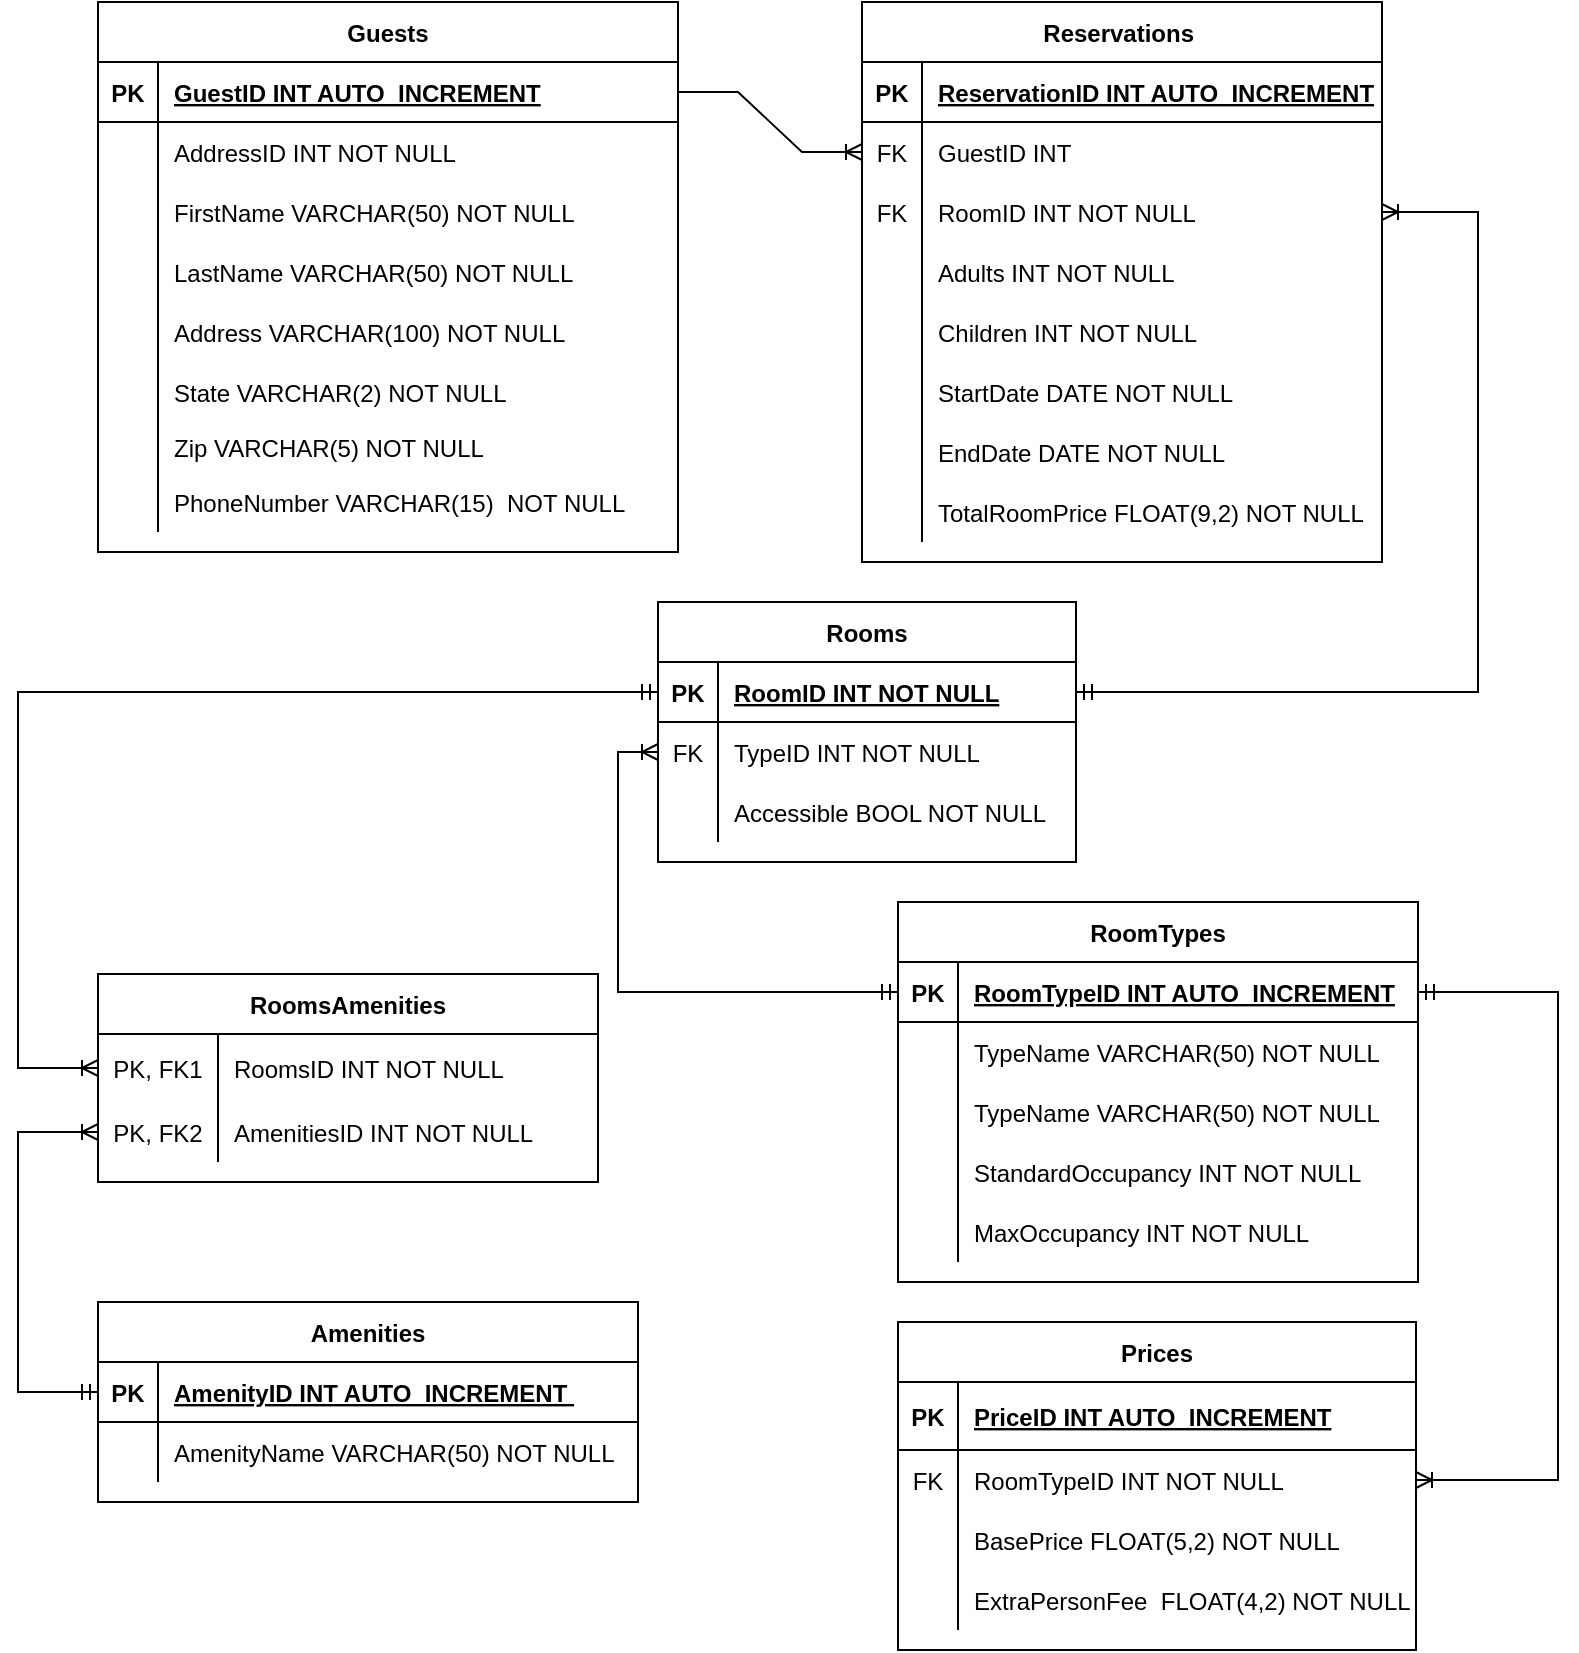 <mxfile version="20.4.0" type="github">
  <diagram id="ZT-JenQ6WWcd78gnaevU" name="Page-1">
    <mxGraphModel dx="1186" dy="614" grid="1" gridSize="10" guides="1" tooltips="1" connect="1" arrows="1" fold="1" page="1" pageScale="1" pageWidth="850" pageHeight="1100" math="0" shadow="0">
      <root>
        <mxCell id="0" />
        <mxCell id="1" parent="0" />
        <mxCell id="3OvZl7qTBsmn6aNfm2eg-8" value="Guests" style="shape=table;startSize=30;container=1;collapsible=1;childLayout=tableLayout;fixedRows=1;rowLines=0;fontStyle=1;align=center;resizeLast=1;" parent="1" vertex="1">
          <mxGeometry x="70" y="40" width="290" height="275" as="geometry" />
        </mxCell>
        <mxCell id="3OvZl7qTBsmn6aNfm2eg-9" value="" style="shape=tableRow;horizontal=0;startSize=0;swimlaneHead=0;swimlaneBody=0;fillColor=none;collapsible=0;dropTarget=0;points=[[0,0.5],[1,0.5]];portConstraint=eastwest;top=0;left=0;right=0;bottom=1;" parent="3OvZl7qTBsmn6aNfm2eg-8" vertex="1">
          <mxGeometry y="30" width="290" height="30" as="geometry" />
        </mxCell>
        <mxCell id="3OvZl7qTBsmn6aNfm2eg-10" value="PK" style="shape=partialRectangle;connectable=0;fillColor=none;top=0;left=0;bottom=0;right=0;fontStyle=1;overflow=hidden;" parent="3OvZl7qTBsmn6aNfm2eg-9" vertex="1">
          <mxGeometry width="30" height="30" as="geometry">
            <mxRectangle width="30" height="30" as="alternateBounds" />
          </mxGeometry>
        </mxCell>
        <mxCell id="3OvZl7qTBsmn6aNfm2eg-11" value="GuestID INT AUTO_INCREMENT" style="shape=partialRectangle;connectable=0;fillColor=none;top=0;left=0;bottom=0;right=0;align=left;spacingLeft=6;fontStyle=5;overflow=hidden;" parent="3OvZl7qTBsmn6aNfm2eg-9" vertex="1">
          <mxGeometry x="30" width="260" height="30" as="geometry">
            <mxRectangle width="260" height="30" as="alternateBounds" />
          </mxGeometry>
        </mxCell>
        <mxCell id="3OvZl7qTBsmn6aNfm2eg-188" style="shape=tableRow;horizontal=0;startSize=0;swimlaneHead=0;swimlaneBody=0;fillColor=none;collapsible=0;dropTarget=0;points=[[0,0.5],[1,0.5]];portConstraint=eastwest;top=0;left=0;right=0;bottom=0;" parent="3OvZl7qTBsmn6aNfm2eg-8" vertex="1">
          <mxGeometry y="60" width="290" height="30" as="geometry" />
        </mxCell>
        <mxCell id="3OvZl7qTBsmn6aNfm2eg-189" style="shape=partialRectangle;connectable=0;fillColor=none;top=0;left=0;bottom=0;right=0;editable=1;overflow=hidden;" parent="3OvZl7qTBsmn6aNfm2eg-188" vertex="1">
          <mxGeometry width="30" height="30" as="geometry">
            <mxRectangle width="30" height="30" as="alternateBounds" />
          </mxGeometry>
        </mxCell>
        <mxCell id="3OvZl7qTBsmn6aNfm2eg-190" value="AddressID INT NOT NULL" style="shape=partialRectangle;connectable=0;fillColor=none;top=0;left=0;bottom=0;right=0;align=left;spacingLeft=6;overflow=hidden;" parent="3OvZl7qTBsmn6aNfm2eg-188" vertex="1">
          <mxGeometry x="30" width="260" height="30" as="geometry">
            <mxRectangle width="260" height="30" as="alternateBounds" />
          </mxGeometry>
        </mxCell>
        <mxCell id="3OvZl7qTBsmn6aNfm2eg-12" value="" style="shape=tableRow;horizontal=0;startSize=0;swimlaneHead=0;swimlaneBody=0;fillColor=none;collapsible=0;dropTarget=0;points=[[0,0.5],[1,0.5]];portConstraint=eastwest;top=0;left=0;right=0;bottom=0;" parent="3OvZl7qTBsmn6aNfm2eg-8" vertex="1">
          <mxGeometry y="90" width="290" height="30" as="geometry" />
        </mxCell>
        <mxCell id="3OvZl7qTBsmn6aNfm2eg-13" value="" style="shape=partialRectangle;connectable=0;fillColor=none;top=0;left=0;bottom=0;right=0;editable=1;overflow=hidden;" parent="3OvZl7qTBsmn6aNfm2eg-12" vertex="1">
          <mxGeometry width="30" height="30" as="geometry">
            <mxRectangle width="30" height="30" as="alternateBounds" />
          </mxGeometry>
        </mxCell>
        <mxCell id="3OvZl7qTBsmn6aNfm2eg-14" value="FirstName VARCHAR(50) NOT NULL " style="shape=partialRectangle;connectable=0;fillColor=none;top=0;left=0;bottom=0;right=0;align=left;spacingLeft=6;overflow=hidden;" parent="3OvZl7qTBsmn6aNfm2eg-12" vertex="1">
          <mxGeometry x="30" width="260" height="30" as="geometry">
            <mxRectangle width="260" height="30" as="alternateBounds" />
          </mxGeometry>
        </mxCell>
        <mxCell id="3OvZl7qTBsmn6aNfm2eg-15" value="" style="shape=tableRow;horizontal=0;startSize=0;swimlaneHead=0;swimlaneBody=0;fillColor=none;collapsible=0;dropTarget=0;points=[[0,0.5],[1,0.5]];portConstraint=eastwest;top=0;left=0;right=0;bottom=0;" parent="3OvZl7qTBsmn6aNfm2eg-8" vertex="1">
          <mxGeometry y="120" width="290" height="30" as="geometry" />
        </mxCell>
        <mxCell id="3OvZl7qTBsmn6aNfm2eg-16" value="" style="shape=partialRectangle;connectable=0;fillColor=none;top=0;left=0;bottom=0;right=0;editable=1;overflow=hidden;" parent="3OvZl7qTBsmn6aNfm2eg-15" vertex="1">
          <mxGeometry width="30" height="30" as="geometry">
            <mxRectangle width="30" height="30" as="alternateBounds" />
          </mxGeometry>
        </mxCell>
        <mxCell id="3OvZl7qTBsmn6aNfm2eg-17" value="LastName VARCHAR(50) NOT NULL" style="shape=partialRectangle;connectable=0;fillColor=none;top=0;left=0;bottom=0;right=0;align=left;spacingLeft=6;overflow=hidden;" parent="3OvZl7qTBsmn6aNfm2eg-15" vertex="1">
          <mxGeometry x="30" width="260" height="30" as="geometry">
            <mxRectangle width="260" height="30" as="alternateBounds" />
          </mxGeometry>
        </mxCell>
        <mxCell id="r-uwivStK48X_2Jca5Dh-27" style="shape=tableRow;horizontal=0;startSize=0;swimlaneHead=0;swimlaneBody=0;fillColor=none;collapsible=0;dropTarget=0;points=[[0,0.5],[1,0.5]];portConstraint=eastwest;top=0;left=0;right=0;bottom=0;" parent="3OvZl7qTBsmn6aNfm2eg-8" vertex="1">
          <mxGeometry y="150" width="290" height="30" as="geometry" />
        </mxCell>
        <mxCell id="r-uwivStK48X_2Jca5Dh-28" style="shape=partialRectangle;connectable=0;fillColor=none;top=0;left=0;bottom=0;right=0;editable=1;overflow=hidden;" parent="r-uwivStK48X_2Jca5Dh-27" vertex="1">
          <mxGeometry width="30" height="30" as="geometry">
            <mxRectangle width="30" height="30" as="alternateBounds" />
          </mxGeometry>
        </mxCell>
        <mxCell id="r-uwivStK48X_2Jca5Dh-29" value="Address VARCHAR(100) NOT NULL " style="shape=partialRectangle;connectable=0;fillColor=none;top=0;left=0;bottom=0;right=0;align=left;spacingLeft=6;overflow=hidden;" parent="r-uwivStK48X_2Jca5Dh-27" vertex="1">
          <mxGeometry x="30" width="260" height="30" as="geometry">
            <mxRectangle width="260" height="30" as="alternateBounds" />
          </mxGeometry>
        </mxCell>
        <mxCell id="r-uwivStK48X_2Jca5Dh-24" style="shape=tableRow;horizontal=0;startSize=0;swimlaneHead=0;swimlaneBody=0;fillColor=none;collapsible=0;dropTarget=0;points=[[0,0.5],[1,0.5]];portConstraint=eastwest;top=0;left=0;right=0;bottom=0;" parent="3OvZl7qTBsmn6aNfm2eg-8" vertex="1">
          <mxGeometry y="180" width="290" height="30" as="geometry" />
        </mxCell>
        <mxCell id="r-uwivStK48X_2Jca5Dh-25" style="shape=partialRectangle;connectable=0;fillColor=none;top=0;left=0;bottom=0;right=0;editable=1;overflow=hidden;" parent="r-uwivStK48X_2Jca5Dh-24" vertex="1">
          <mxGeometry width="30" height="30" as="geometry">
            <mxRectangle width="30" height="30" as="alternateBounds" />
          </mxGeometry>
        </mxCell>
        <mxCell id="r-uwivStK48X_2Jca5Dh-26" value="State VARCHAR(2) NOT NULL" style="shape=partialRectangle;connectable=0;fillColor=none;top=0;left=0;bottom=0;right=0;align=left;spacingLeft=6;overflow=hidden;" parent="r-uwivStK48X_2Jca5Dh-24" vertex="1">
          <mxGeometry x="30" width="260" height="30" as="geometry">
            <mxRectangle width="260" height="30" as="alternateBounds" />
          </mxGeometry>
        </mxCell>
        <mxCell id="r-uwivStK48X_2Jca5Dh-21" style="shape=tableRow;horizontal=0;startSize=0;swimlaneHead=0;swimlaneBody=0;fillColor=none;collapsible=0;dropTarget=0;points=[[0,0.5],[1,0.5]];portConstraint=eastwest;top=0;left=0;right=0;bottom=0;" parent="3OvZl7qTBsmn6aNfm2eg-8" vertex="1">
          <mxGeometry y="210" width="290" height="25" as="geometry" />
        </mxCell>
        <mxCell id="r-uwivStK48X_2Jca5Dh-22" style="shape=partialRectangle;connectable=0;fillColor=none;top=0;left=0;bottom=0;right=0;editable=1;overflow=hidden;" parent="r-uwivStK48X_2Jca5Dh-21" vertex="1">
          <mxGeometry width="30" height="25" as="geometry">
            <mxRectangle width="30" height="25" as="alternateBounds" />
          </mxGeometry>
        </mxCell>
        <mxCell id="r-uwivStK48X_2Jca5Dh-23" value="Zip VARCHAR(5) NOT NULL" style="shape=partialRectangle;connectable=0;fillColor=none;top=0;left=0;bottom=0;right=0;align=left;spacingLeft=6;overflow=hidden;" parent="r-uwivStK48X_2Jca5Dh-21" vertex="1">
          <mxGeometry x="30" width="260" height="25" as="geometry">
            <mxRectangle width="260" height="25" as="alternateBounds" />
          </mxGeometry>
        </mxCell>
        <mxCell id="3OvZl7qTBsmn6aNfm2eg-18" value="" style="shape=tableRow;horizontal=0;startSize=0;swimlaneHead=0;swimlaneBody=0;fillColor=none;collapsible=0;dropTarget=0;points=[[0,0.5],[1,0.5]];portConstraint=eastwest;top=0;left=0;right=0;bottom=0;" parent="3OvZl7qTBsmn6aNfm2eg-8" vertex="1">
          <mxGeometry y="235" width="290" height="30" as="geometry" />
        </mxCell>
        <mxCell id="3OvZl7qTBsmn6aNfm2eg-19" value="" style="shape=partialRectangle;connectable=0;fillColor=none;top=0;left=0;bottom=0;right=0;editable=1;overflow=hidden;" parent="3OvZl7qTBsmn6aNfm2eg-18" vertex="1">
          <mxGeometry width="30" height="30" as="geometry">
            <mxRectangle width="30" height="30" as="alternateBounds" />
          </mxGeometry>
        </mxCell>
        <mxCell id="3OvZl7qTBsmn6aNfm2eg-20" value="PhoneNumber VARCHAR(15)  NOT NULL" style="shape=partialRectangle;connectable=0;fillColor=none;top=0;left=0;bottom=0;right=0;align=left;spacingLeft=6;overflow=hidden;" parent="3OvZl7qTBsmn6aNfm2eg-18" vertex="1">
          <mxGeometry x="30" width="260" height="30" as="geometry">
            <mxRectangle width="260" height="30" as="alternateBounds" />
          </mxGeometry>
        </mxCell>
        <mxCell id="3OvZl7qTBsmn6aNfm2eg-43" value="Reservations " style="shape=table;startSize=30;container=1;collapsible=1;childLayout=tableLayout;fixedRows=1;rowLines=0;fontStyle=1;align=center;resizeLast=1;" parent="1" vertex="1">
          <mxGeometry x="452" y="40" width="260" height="280" as="geometry" />
        </mxCell>
        <mxCell id="3OvZl7qTBsmn6aNfm2eg-44" value="" style="shape=tableRow;horizontal=0;startSize=0;swimlaneHead=0;swimlaneBody=0;fillColor=none;collapsible=0;dropTarget=0;points=[[0,0.5],[1,0.5]];portConstraint=eastwest;top=0;left=0;right=0;bottom=1;" parent="3OvZl7qTBsmn6aNfm2eg-43" vertex="1">
          <mxGeometry y="30" width="260" height="30" as="geometry" />
        </mxCell>
        <mxCell id="3OvZl7qTBsmn6aNfm2eg-45" value="PK" style="shape=partialRectangle;connectable=0;fillColor=none;top=0;left=0;bottom=0;right=0;fontStyle=1;overflow=hidden;" parent="3OvZl7qTBsmn6aNfm2eg-44" vertex="1">
          <mxGeometry width="30" height="30" as="geometry">
            <mxRectangle width="30" height="30" as="alternateBounds" />
          </mxGeometry>
        </mxCell>
        <mxCell id="3OvZl7qTBsmn6aNfm2eg-46" value="ReservationID INT AUTO_INCREMENT" style="shape=partialRectangle;connectable=0;fillColor=none;top=0;left=0;bottom=0;right=0;align=left;spacingLeft=6;fontStyle=5;overflow=hidden;" parent="3OvZl7qTBsmn6aNfm2eg-44" vertex="1">
          <mxGeometry x="30" width="230" height="30" as="geometry">
            <mxRectangle width="230" height="30" as="alternateBounds" />
          </mxGeometry>
        </mxCell>
        <mxCell id="3OvZl7qTBsmn6aNfm2eg-47" value="" style="shape=tableRow;horizontal=0;startSize=0;swimlaneHead=0;swimlaneBody=0;fillColor=none;collapsible=0;dropTarget=0;points=[[0,0.5],[1,0.5]];portConstraint=eastwest;top=0;left=0;right=0;bottom=0;" parent="3OvZl7qTBsmn6aNfm2eg-43" vertex="1">
          <mxGeometry y="60" width="260" height="30" as="geometry" />
        </mxCell>
        <mxCell id="3OvZl7qTBsmn6aNfm2eg-48" value="FK" style="shape=partialRectangle;connectable=0;fillColor=none;top=0;left=0;bottom=0;right=0;editable=1;overflow=hidden;" parent="3OvZl7qTBsmn6aNfm2eg-47" vertex="1">
          <mxGeometry width="30" height="30" as="geometry">
            <mxRectangle width="30" height="30" as="alternateBounds" />
          </mxGeometry>
        </mxCell>
        <mxCell id="3OvZl7qTBsmn6aNfm2eg-49" value="GuestID INT" style="shape=partialRectangle;connectable=0;fillColor=none;top=0;left=0;bottom=0;right=0;align=left;spacingLeft=6;overflow=hidden;" parent="3OvZl7qTBsmn6aNfm2eg-47" vertex="1">
          <mxGeometry x="30" width="230" height="30" as="geometry">
            <mxRectangle width="230" height="30" as="alternateBounds" />
          </mxGeometry>
        </mxCell>
        <mxCell id="r-uwivStK48X_2Jca5Dh-47" style="shape=tableRow;horizontal=0;startSize=0;swimlaneHead=0;swimlaneBody=0;fillColor=none;collapsible=0;dropTarget=0;points=[[0,0.5],[1,0.5]];portConstraint=eastwest;top=0;left=0;right=0;bottom=0;" parent="3OvZl7qTBsmn6aNfm2eg-43" vertex="1">
          <mxGeometry y="90" width="260" height="30" as="geometry" />
        </mxCell>
        <mxCell id="r-uwivStK48X_2Jca5Dh-48" value="FK" style="shape=partialRectangle;connectable=0;fillColor=none;top=0;left=0;bottom=0;right=0;editable=1;overflow=hidden;" parent="r-uwivStK48X_2Jca5Dh-47" vertex="1">
          <mxGeometry width="30" height="30" as="geometry">
            <mxRectangle width="30" height="30" as="alternateBounds" />
          </mxGeometry>
        </mxCell>
        <mxCell id="r-uwivStK48X_2Jca5Dh-49" value="RoomID INT NOT NULL" style="shape=partialRectangle;connectable=0;fillColor=none;top=0;left=0;bottom=0;right=0;align=left;spacingLeft=6;overflow=hidden;" parent="r-uwivStK48X_2Jca5Dh-47" vertex="1">
          <mxGeometry x="30" width="230" height="30" as="geometry">
            <mxRectangle width="230" height="30" as="alternateBounds" />
          </mxGeometry>
        </mxCell>
        <mxCell id="3OvZl7qTBsmn6aNfm2eg-50" value="" style="shape=tableRow;horizontal=0;startSize=0;swimlaneHead=0;swimlaneBody=0;fillColor=none;collapsible=0;dropTarget=0;points=[[0,0.5],[1,0.5]];portConstraint=eastwest;top=0;left=0;right=0;bottom=0;" parent="3OvZl7qTBsmn6aNfm2eg-43" vertex="1">
          <mxGeometry y="120" width="260" height="30" as="geometry" />
        </mxCell>
        <mxCell id="3OvZl7qTBsmn6aNfm2eg-51" value="" style="shape=partialRectangle;connectable=0;fillColor=none;top=0;left=0;bottom=0;right=0;editable=1;overflow=hidden;" parent="3OvZl7qTBsmn6aNfm2eg-50" vertex="1">
          <mxGeometry width="30" height="30" as="geometry">
            <mxRectangle width="30" height="30" as="alternateBounds" />
          </mxGeometry>
        </mxCell>
        <mxCell id="3OvZl7qTBsmn6aNfm2eg-52" value="Adults INT NOT NULL" style="shape=partialRectangle;connectable=0;fillColor=none;top=0;left=0;bottom=0;right=0;align=left;spacingLeft=6;overflow=hidden;" parent="3OvZl7qTBsmn6aNfm2eg-50" vertex="1">
          <mxGeometry x="30" width="230" height="30" as="geometry">
            <mxRectangle width="230" height="30" as="alternateBounds" />
          </mxGeometry>
        </mxCell>
        <mxCell id="3OvZl7qTBsmn6aNfm2eg-53" value="" style="shape=tableRow;horizontal=0;startSize=0;swimlaneHead=0;swimlaneBody=0;fillColor=none;collapsible=0;dropTarget=0;points=[[0,0.5],[1,0.5]];portConstraint=eastwest;top=0;left=0;right=0;bottom=0;" parent="3OvZl7qTBsmn6aNfm2eg-43" vertex="1">
          <mxGeometry y="150" width="260" height="30" as="geometry" />
        </mxCell>
        <mxCell id="3OvZl7qTBsmn6aNfm2eg-54" value="" style="shape=partialRectangle;connectable=0;fillColor=none;top=0;left=0;bottom=0;right=0;editable=1;overflow=hidden;" parent="3OvZl7qTBsmn6aNfm2eg-53" vertex="1">
          <mxGeometry width="30" height="30" as="geometry">
            <mxRectangle width="30" height="30" as="alternateBounds" />
          </mxGeometry>
        </mxCell>
        <mxCell id="3OvZl7qTBsmn6aNfm2eg-55" value="Children INT NOT NULL" style="shape=partialRectangle;connectable=0;fillColor=none;top=0;left=0;bottom=0;right=0;align=left;spacingLeft=6;overflow=hidden;" parent="3OvZl7qTBsmn6aNfm2eg-53" vertex="1">
          <mxGeometry x="30" width="230" height="30" as="geometry">
            <mxRectangle width="230" height="30" as="alternateBounds" />
          </mxGeometry>
        </mxCell>
        <mxCell id="3OvZl7qTBsmn6aNfm2eg-56" style="shape=tableRow;horizontal=0;startSize=0;swimlaneHead=0;swimlaneBody=0;fillColor=none;collapsible=0;dropTarget=0;points=[[0,0.5],[1,0.5]];portConstraint=eastwest;top=0;left=0;right=0;bottom=0;" parent="3OvZl7qTBsmn6aNfm2eg-43" vertex="1">
          <mxGeometry y="180" width="260" height="30" as="geometry" />
        </mxCell>
        <mxCell id="3OvZl7qTBsmn6aNfm2eg-57" style="shape=partialRectangle;connectable=0;fillColor=none;top=0;left=0;bottom=0;right=0;editable=1;overflow=hidden;" parent="3OvZl7qTBsmn6aNfm2eg-56" vertex="1">
          <mxGeometry width="30" height="30" as="geometry">
            <mxRectangle width="30" height="30" as="alternateBounds" />
          </mxGeometry>
        </mxCell>
        <mxCell id="3OvZl7qTBsmn6aNfm2eg-58" value="StartDate DATE NOT NULL" style="shape=partialRectangle;connectable=0;fillColor=none;top=0;left=0;bottom=0;right=0;align=left;spacingLeft=6;overflow=hidden;" parent="3OvZl7qTBsmn6aNfm2eg-56" vertex="1">
          <mxGeometry x="30" width="230" height="30" as="geometry">
            <mxRectangle width="230" height="30" as="alternateBounds" />
          </mxGeometry>
        </mxCell>
        <mxCell id="3OvZl7qTBsmn6aNfm2eg-59" style="shape=tableRow;horizontal=0;startSize=0;swimlaneHead=0;swimlaneBody=0;fillColor=none;collapsible=0;dropTarget=0;points=[[0,0.5],[1,0.5]];portConstraint=eastwest;top=0;left=0;right=0;bottom=0;" parent="3OvZl7qTBsmn6aNfm2eg-43" vertex="1">
          <mxGeometry y="210" width="260" height="30" as="geometry" />
        </mxCell>
        <mxCell id="3OvZl7qTBsmn6aNfm2eg-60" style="shape=partialRectangle;connectable=0;fillColor=none;top=0;left=0;bottom=0;right=0;editable=1;overflow=hidden;" parent="3OvZl7qTBsmn6aNfm2eg-59" vertex="1">
          <mxGeometry width="30" height="30" as="geometry">
            <mxRectangle width="30" height="30" as="alternateBounds" />
          </mxGeometry>
        </mxCell>
        <mxCell id="3OvZl7qTBsmn6aNfm2eg-61" value="EndDate DATE NOT NULL " style="shape=partialRectangle;connectable=0;fillColor=none;top=0;left=0;bottom=0;right=0;align=left;spacingLeft=6;overflow=hidden;" parent="3OvZl7qTBsmn6aNfm2eg-59" vertex="1">
          <mxGeometry x="30" width="230" height="30" as="geometry">
            <mxRectangle width="230" height="30" as="alternateBounds" />
          </mxGeometry>
        </mxCell>
        <mxCell id="3OvZl7qTBsmn6aNfm2eg-62" style="shape=tableRow;horizontal=0;startSize=0;swimlaneHead=0;swimlaneBody=0;fillColor=none;collapsible=0;dropTarget=0;points=[[0,0.5],[1,0.5]];portConstraint=eastwest;top=0;left=0;right=0;bottom=0;" parent="3OvZl7qTBsmn6aNfm2eg-43" vertex="1">
          <mxGeometry y="240" width="260" height="30" as="geometry" />
        </mxCell>
        <mxCell id="3OvZl7qTBsmn6aNfm2eg-63" style="shape=partialRectangle;connectable=0;fillColor=none;top=0;left=0;bottom=0;right=0;editable=1;overflow=hidden;" parent="3OvZl7qTBsmn6aNfm2eg-62" vertex="1">
          <mxGeometry width="30" height="30" as="geometry">
            <mxRectangle width="30" height="30" as="alternateBounds" />
          </mxGeometry>
        </mxCell>
        <mxCell id="3OvZl7qTBsmn6aNfm2eg-64" value="TotalRoomPrice FLOAT(9,2) NOT NULL " style="shape=partialRectangle;connectable=0;fillColor=none;top=0;left=0;bottom=0;right=0;align=left;spacingLeft=6;overflow=hidden;" parent="3OvZl7qTBsmn6aNfm2eg-62" vertex="1">
          <mxGeometry x="30" width="230" height="30" as="geometry">
            <mxRectangle width="230" height="30" as="alternateBounds" />
          </mxGeometry>
        </mxCell>
        <mxCell id="3OvZl7qTBsmn6aNfm2eg-65" value="" style="edgeStyle=entityRelationEdgeStyle;fontSize=12;html=1;endArrow=ERoneToMany;rounded=0;elbow=vertical;exitX=1;exitY=0.5;exitDx=0;exitDy=0;entryX=0;entryY=0.5;entryDx=0;entryDy=0;" parent="1" source="3OvZl7qTBsmn6aNfm2eg-9" target="3OvZl7qTBsmn6aNfm2eg-47" edge="1">
          <mxGeometry width="100" height="100" relative="1" as="geometry">
            <mxPoint x="360" y="340" as="sourcePoint" />
            <mxPoint x="460" y="240" as="targetPoint" />
          </mxGeometry>
        </mxCell>
        <mxCell id="3OvZl7qTBsmn6aNfm2eg-83" value="Rooms" style="shape=table;startSize=30;container=1;collapsible=1;childLayout=tableLayout;fixedRows=1;rowLines=0;fontStyle=1;align=center;resizeLast=1;" parent="1" vertex="1">
          <mxGeometry x="350" y="340" width="209" height="130" as="geometry" />
        </mxCell>
        <mxCell id="3OvZl7qTBsmn6aNfm2eg-84" value="" style="shape=tableRow;horizontal=0;startSize=0;swimlaneHead=0;swimlaneBody=0;fillColor=none;collapsible=0;dropTarget=0;points=[[0,0.5],[1,0.5]];portConstraint=eastwest;top=0;left=0;right=0;bottom=1;" parent="3OvZl7qTBsmn6aNfm2eg-83" vertex="1">
          <mxGeometry y="30" width="209" height="30" as="geometry" />
        </mxCell>
        <mxCell id="3OvZl7qTBsmn6aNfm2eg-85" value="PK" style="shape=partialRectangle;connectable=0;fillColor=none;top=0;left=0;bottom=0;right=0;fontStyle=1;overflow=hidden;" parent="3OvZl7qTBsmn6aNfm2eg-84" vertex="1">
          <mxGeometry width="30" height="30" as="geometry">
            <mxRectangle width="30" height="30" as="alternateBounds" />
          </mxGeometry>
        </mxCell>
        <mxCell id="3OvZl7qTBsmn6aNfm2eg-86" value="RoomID INT NOT NULL" style="shape=partialRectangle;connectable=0;fillColor=none;top=0;left=0;bottom=0;right=0;align=left;spacingLeft=6;fontStyle=5;overflow=hidden;" parent="3OvZl7qTBsmn6aNfm2eg-84" vertex="1">
          <mxGeometry x="30" width="179" height="30" as="geometry">
            <mxRectangle width="179" height="30" as="alternateBounds" />
          </mxGeometry>
        </mxCell>
        <mxCell id="3OvZl7qTBsmn6aNfm2eg-87" value="" style="shape=tableRow;horizontal=0;startSize=0;swimlaneHead=0;swimlaneBody=0;fillColor=none;collapsible=0;dropTarget=0;points=[[0,0.5],[1,0.5]];portConstraint=eastwest;top=0;left=0;right=0;bottom=0;" parent="3OvZl7qTBsmn6aNfm2eg-83" vertex="1">
          <mxGeometry y="60" width="209" height="30" as="geometry" />
        </mxCell>
        <mxCell id="3OvZl7qTBsmn6aNfm2eg-88" value="FK" style="shape=partialRectangle;connectable=0;fillColor=none;top=0;left=0;bottom=0;right=0;editable=1;overflow=hidden;" parent="3OvZl7qTBsmn6aNfm2eg-87" vertex="1">
          <mxGeometry width="30" height="30" as="geometry">
            <mxRectangle width="30" height="30" as="alternateBounds" />
          </mxGeometry>
        </mxCell>
        <mxCell id="3OvZl7qTBsmn6aNfm2eg-89" value="TypeID INT NOT NULL" style="shape=partialRectangle;connectable=0;fillColor=none;top=0;left=0;bottom=0;right=0;align=left;spacingLeft=6;overflow=hidden;" parent="3OvZl7qTBsmn6aNfm2eg-87" vertex="1">
          <mxGeometry x="30" width="179" height="30" as="geometry">
            <mxRectangle width="179" height="30" as="alternateBounds" />
          </mxGeometry>
        </mxCell>
        <mxCell id="3OvZl7qTBsmn6aNfm2eg-93" value="" style="shape=tableRow;horizontal=0;startSize=0;swimlaneHead=0;swimlaneBody=0;fillColor=none;collapsible=0;dropTarget=0;points=[[0,0.5],[1,0.5]];portConstraint=eastwest;top=0;left=0;right=0;bottom=0;" parent="3OvZl7qTBsmn6aNfm2eg-83" vertex="1">
          <mxGeometry y="90" width="209" height="30" as="geometry" />
        </mxCell>
        <mxCell id="3OvZl7qTBsmn6aNfm2eg-94" value="" style="shape=partialRectangle;connectable=0;fillColor=none;top=0;left=0;bottom=0;right=0;editable=1;overflow=hidden;" parent="3OvZl7qTBsmn6aNfm2eg-93" vertex="1">
          <mxGeometry width="30" height="30" as="geometry">
            <mxRectangle width="30" height="30" as="alternateBounds" />
          </mxGeometry>
        </mxCell>
        <mxCell id="3OvZl7qTBsmn6aNfm2eg-95" value="Accessible BOOL NOT NULL" style="shape=partialRectangle;connectable=0;fillColor=none;top=0;left=0;bottom=0;right=0;align=left;spacingLeft=6;overflow=hidden;" parent="3OvZl7qTBsmn6aNfm2eg-93" vertex="1">
          <mxGeometry x="30" width="179" height="30" as="geometry">
            <mxRectangle width="179" height="30" as="alternateBounds" />
          </mxGeometry>
        </mxCell>
        <mxCell id="3OvZl7qTBsmn6aNfm2eg-97" value="RoomTypes" style="shape=table;startSize=30;container=1;collapsible=1;childLayout=tableLayout;fixedRows=1;rowLines=0;fontStyle=1;align=center;resizeLast=1;" parent="1" vertex="1">
          <mxGeometry x="470" y="490" width="260" height="190" as="geometry" />
        </mxCell>
        <mxCell id="3OvZl7qTBsmn6aNfm2eg-98" value="" style="shape=tableRow;horizontal=0;startSize=0;swimlaneHead=0;swimlaneBody=0;fillColor=none;collapsible=0;dropTarget=0;points=[[0,0.5],[1,0.5]];portConstraint=eastwest;top=0;left=0;right=0;bottom=1;" parent="3OvZl7qTBsmn6aNfm2eg-97" vertex="1">
          <mxGeometry y="30" width="260" height="30" as="geometry" />
        </mxCell>
        <mxCell id="3OvZl7qTBsmn6aNfm2eg-99" value="PK" style="shape=partialRectangle;connectable=0;fillColor=none;top=0;left=0;bottom=0;right=0;fontStyle=1;overflow=hidden;" parent="3OvZl7qTBsmn6aNfm2eg-98" vertex="1">
          <mxGeometry width="30" height="30" as="geometry">
            <mxRectangle width="30" height="30" as="alternateBounds" />
          </mxGeometry>
        </mxCell>
        <mxCell id="3OvZl7qTBsmn6aNfm2eg-100" value="RoomTypeID INT AUTO_INCREMENT" style="shape=partialRectangle;connectable=0;fillColor=none;top=0;left=0;bottom=0;right=0;align=left;spacingLeft=6;fontStyle=5;overflow=hidden;" parent="3OvZl7qTBsmn6aNfm2eg-98" vertex="1">
          <mxGeometry x="30" width="230" height="30" as="geometry">
            <mxRectangle width="230" height="30" as="alternateBounds" />
          </mxGeometry>
        </mxCell>
        <mxCell id="3OvZl7qTBsmn6aNfm2eg-101" value="" style="shape=tableRow;horizontal=0;startSize=0;swimlaneHead=0;swimlaneBody=0;fillColor=none;collapsible=0;dropTarget=0;points=[[0,0.5],[1,0.5]];portConstraint=eastwest;top=0;left=0;right=0;bottom=0;" parent="3OvZl7qTBsmn6aNfm2eg-97" vertex="1">
          <mxGeometry y="60" width="260" height="30" as="geometry" />
        </mxCell>
        <mxCell id="3OvZl7qTBsmn6aNfm2eg-102" value="" style="shape=partialRectangle;connectable=0;fillColor=none;top=0;left=0;bottom=0;right=0;editable=1;overflow=hidden;" parent="3OvZl7qTBsmn6aNfm2eg-101" vertex="1">
          <mxGeometry width="30" height="30" as="geometry">
            <mxRectangle width="30" height="30" as="alternateBounds" />
          </mxGeometry>
        </mxCell>
        <mxCell id="3OvZl7qTBsmn6aNfm2eg-103" value="TypeName VARCHAR(50) NOT NULL" style="shape=partialRectangle;connectable=0;fillColor=none;top=0;left=0;bottom=0;right=0;align=left;spacingLeft=6;overflow=hidden;" parent="3OvZl7qTBsmn6aNfm2eg-101" vertex="1">
          <mxGeometry x="30" width="230" height="30" as="geometry">
            <mxRectangle width="230" height="30" as="alternateBounds" />
          </mxGeometry>
        </mxCell>
        <mxCell id="r-uwivStK48X_2Jca5Dh-50" value="" style="shape=tableRow;horizontal=0;startSize=0;swimlaneHead=0;swimlaneBody=0;fillColor=none;collapsible=0;dropTarget=0;points=[[0,0.5],[1,0.5]];portConstraint=eastwest;top=0;left=0;right=0;bottom=0;" parent="3OvZl7qTBsmn6aNfm2eg-97" vertex="1">
          <mxGeometry y="90" width="260" height="30" as="geometry" />
        </mxCell>
        <mxCell id="r-uwivStK48X_2Jca5Dh-51" value="" style="shape=partialRectangle;connectable=0;fillColor=none;top=0;left=0;bottom=0;right=0;editable=1;overflow=hidden;" parent="r-uwivStK48X_2Jca5Dh-50" vertex="1">
          <mxGeometry width="30" height="30" as="geometry">
            <mxRectangle width="30" height="30" as="alternateBounds" />
          </mxGeometry>
        </mxCell>
        <mxCell id="r-uwivStK48X_2Jca5Dh-52" value="TypeName VARCHAR(50) NOT NULL" style="shape=partialRectangle;connectable=0;fillColor=none;top=0;left=0;bottom=0;right=0;align=left;spacingLeft=6;overflow=hidden;" parent="r-uwivStK48X_2Jca5Dh-50" vertex="1">
          <mxGeometry x="30" width="230" height="30" as="geometry">
            <mxRectangle width="230" height="30" as="alternateBounds" />
          </mxGeometry>
        </mxCell>
        <mxCell id="3OvZl7qTBsmn6aNfm2eg-104" value="" style="shape=tableRow;horizontal=0;startSize=0;swimlaneHead=0;swimlaneBody=0;fillColor=none;collapsible=0;dropTarget=0;points=[[0,0.5],[1,0.5]];portConstraint=eastwest;top=0;left=0;right=0;bottom=0;" parent="3OvZl7qTBsmn6aNfm2eg-97" vertex="1">
          <mxGeometry y="120" width="260" height="30" as="geometry" />
        </mxCell>
        <mxCell id="3OvZl7qTBsmn6aNfm2eg-105" value="" style="shape=partialRectangle;connectable=0;fillColor=none;top=0;left=0;bottom=0;right=0;editable=1;overflow=hidden;" parent="3OvZl7qTBsmn6aNfm2eg-104" vertex="1">
          <mxGeometry width="30" height="30" as="geometry">
            <mxRectangle width="30" height="30" as="alternateBounds" />
          </mxGeometry>
        </mxCell>
        <mxCell id="3OvZl7qTBsmn6aNfm2eg-106" value="StandardOccupancy INT NOT NULL" style="shape=partialRectangle;connectable=0;fillColor=none;top=0;left=0;bottom=0;right=0;align=left;spacingLeft=6;overflow=hidden;" parent="3OvZl7qTBsmn6aNfm2eg-104" vertex="1">
          <mxGeometry x="30" width="230" height="30" as="geometry">
            <mxRectangle width="230" height="30" as="alternateBounds" />
          </mxGeometry>
        </mxCell>
        <mxCell id="3OvZl7qTBsmn6aNfm2eg-107" value="" style="shape=tableRow;horizontal=0;startSize=0;swimlaneHead=0;swimlaneBody=0;fillColor=none;collapsible=0;dropTarget=0;points=[[0,0.5],[1,0.5]];portConstraint=eastwest;top=0;left=0;right=0;bottom=0;" parent="3OvZl7qTBsmn6aNfm2eg-97" vertex="1">
          <mxGeometry y="150" width="260" height="30" as="geometry" />
        </mxCell>
        <mxCell id="3OvZl7qTBsmn6aNfm2eg-108" value="" style="shape=partialRectangle;connectable=0;fillColor=none;top=0;left=0;bottom=0;right=0;editable=1;overflow=hidden;" parent="3OvZl7qTBsmn6aNfm2eg-107" vertex="1">
          <mxGeometry width="30" height="30" as="geometry">
            <mxRectangle width="30" height="30" as="alternateBounds" />
          </mxGeometry>
        </mxCell>
        <mxCell id="3OvZl7qTBsmn6aNfm2eg-109" value="MaxOccupancy INT NOT NULL" style="shape=partialRectangle;connectable=0;fillColor=none;top=0;left=0;bottom=0;right=0;align=left;spacingLeft=6;overflow=hidden;" parent="3OvZl7qTBsmn6aNfm2eg-107" vertex="1">
          <mxGeometry x="30" width="230" height="30" as="geometry">
            <mxRectangle width="230" height="30" as="alternateBounds" />
          </mxGeometry>
        </mxCell>
        <mxCell id="3OvZl7qTBsmn6aNfm2eg-111" value="" style="edgeStyle=elbowEdgeStyle;fontSize=12;html=1;endArrow=ERoneToMany;startArrow=ERmandOne;rounded=0;exitX=0;exitY=0.5;exitDx=0;exitDy=0;entryX=0;entryY=0.5;entryDx=0;entryDy=0;" parent="1" source="3OvZl7qTBsmn6aNfm2eg-98" target="3OvZl7qTBsmn6aNfm2eg-87" edge="1">
          <mxGeometry width="100" height="100" relative="1" as="geometry">
            <mxPoint x="290" y="560" as="sourcePoint" />
            <mxPoint x="270" y="400" as="targetPoint" />
            <Array as="points">
              <mxPoint x="330" y="470" />
              <mxPoint x="340" y="480" />
              <mxPoint x="320" y="450" />
              <mxPoint x="290" y="490" />
              <mxPoint x="290" y="480" />
              <mxPoint x="280" y="470" />
            </Array>
          </mxGeometry>
        </mxCell>
        <mxCell id="3OvZl7qTBsmn6aNfm2eg-126" value="Prices" style="shape=table;startSize=30;container=1;collapsible=1;childLayout=tableLayout;fixedRows=1;rowLines=0;fontStyle=1;align=center;resizeLast=1;" parent="1" vertex="1">
          <mxGeometry x="470" y="700" width="259" height="164" as="geometry" />
        </mxCell>
        <mxCell id="3OvZl7qTBsmn6aNfm2eg-127" value="" style="shape=tableRow;horizontal=0;startSize=0;swimlaneHead=0;swimlaneBody=0;fillColor=none;collapsible=0;dropTarget=0;points=[[0,0.5],[1,0.5]];portConstraint=eastwest;top=0;left=0;right=0;bottom=1;" parent="3OvZl7qTBsmn6aNfm2eg-126" vertex="1">
          <mxGeometry y="30" width="259" height="34" as="geometry" />
        </mxCell>
        <mxCell id="3OvZl7qTBsmn6aNfm2eg-128" value="PK" style="shape=partialRectangle;connectable=0;fillColor=none;top=0;left=0;bottom=0;right=0;fontStyle=1;overflow=hidden;" parent="3OvZl7qTBsmn6aNfm2eg-127" vertex="1">
          <mxGeometry width="30" height="34" as="geometry">
            <mxRectangle width="30" height="34" as="alternateBounds" />
          </mxGeometry>
        </mxCell>
        <mxCell id="3OvZl7qTBsmn6aNfm2eg-129" value="PriceID INT AUTO_INCREMENT" style="shape=partialRectangle;connectable=0;fillColor=none;top=0;left=0;bottom=0;right=0;align=left;spacingLeft=6;fontStyle=5;overflow=hidden;" parent="3OvZl7qTBsmn6aNfm2eg-127" vertex="1">
          <mxGeometry x="30" width="229" height="34" as="geometry">
            <mxRectangle width="229" height="34" as="alternateBounds" />
          </mxGeometry>
        </mxCell>
        <mxCell id="r-uwivStK48X_2Jca5Dh-31" style="shape=tableRow;horizontal=0;startSize=0;swimlaneHead=0;swimlaneBody=0;fillColor=none;collapsible=0;dropTarget=0;points=[[0,0.5],[1,0.5]];portConstraint=eastwest;top=0;left=0;right=0;bottom=0;" parent="3OvZl7qTBsmn6aNfm2eg-126" vertex="1">
          <mxGeometry y="64" width="259" height="30" as="geometry" />
        </mxCell>
        <mxCell id="r-uwivStK48X_2Jca5Dh-32" value="FK" style="shape=partialRectangle;connectable=0;fillColor=none;top=0;left=0;bottom=0;right=0;editable=1;overflow=hidden;" parent="r-uwivStK48X_2Jca5Dh-31" vertex="1">
          <mxGeometry width="30" height="30" as="geometry">
            <mxRectangle width="30" height="30" as="alternateBounds" />
          </mxGeometry>
        </mxCell>
        <mxCell id="r-uwivStK48X_2Jca5Dh-33" value="RoomTypeID INT NOT NULL" style="shape=partialRectangle;connectable=0;fillColor=none;top=0;left=0;bottom=0;right=0;align=left;spacingLeft=6;overflow=hidden;" parent="r-uwivStK48X_2Jca5Dh-31" vertex="1">
          <mxGeometry x="30" width="229" height="30" as="geometry">
            <mxRectangle width="229" height="30" as="alternateBounds" />
          </mxGeometry>
        </mxCell>
        <mxCell id="3OvZl7qTBsmn6aNfm2eg-130" value="" style="shape=tableRow;horizontal=0;startSize=0;swimlaneHead=0;swimlaneBody=0;fillColor=none;collapsible=0;dropTarget=0;points=[[0,0.5],[1,0.5]];portConstraint=eastwest;top=0;left=0;right=0;bottom=0;" parent="3OvZl7qTBsmn6aNfm2eg-126" vertex="1">
          <mxGeometry y="94" width="259" height="30" as="geometry" />
        </mxCell>
        <mxCell id="3OvZl7qTBsmn6aNfm2eg-131" value="" style="shape=partialRectangle;connectable=0;fillColor=none;top=0;left=0;bottom=0;right=0;editable=1;overflow=hidden;" parent="3OvZl7qTBsmn6aNfm2eg-130" vertex="1">
          <mxGeometry width="30" height="30" as="geometry">
            <mxRectangle width="30" height="30" as="alternateBounds" />
          </mxGeometry>
        </mxCell>
        <mxCell id="3OvZl7qTBsmn6aNfm2eg-132" value="BasePrice FLOAT(5,2) NOT NULL" style="shape=partialRectangle;connectable=0;fillColor=none;top=0;left=0;bottom=0;right=0;align=left;spacingLeft=6;overflow=hidden;" parent="3OvZl7qTBsmn6aNfm2eg-130" vertex="1">
          <mxGeometry x="30" width="229" height="30" as="geometry">
            <mxRectangle width="229" height="30" as="alternateBounds" />
          </mxGeometry>
        </mxCell>
        <mxCell id="3OvZl7qTBsmn6aNfm2eg-133" value="" style="shape=tableRow;horizontal=0;startSize=0;swimlaneHead=0;swimlaneBody=0;fillColor=none;collapsible=0;dropTarget=0;points=[[0,0.5],[1,0.5]];portConstraint=eastwest;top=0;left=0;right=0;bottom=0;" parent="3OvZl7qTBsmn6aNfm2eg-126" vertex="1">
          <mxGeometry y="124" width="259" height="30" as="geometry" />
        </mxCell>
        <mxCell id="3OvZl7qTBsmn6aNfm2eg-134" value="" style="shape=partialRectangle;connectable=0;fillColor=none;top=0;left=0;bottom=0;right=0;editable=1;overflow=hidden;" parent="3OvZl7qTBsmn6aNfm2eg-133" vertex="1">
          <mxGeometry width="30" height="30" as="geometry">
            <mxRectangle width="30" height="30" as="alternateBounds" />
          </mxGeometry>
        </mxCell>
        <mxCell id="3OvZl7qTBsmn6aNfm2eg-135" value="ExtraPersonFee  FLOAT(4,2) NOT NULL" style="shape=partialRectangle;connectable=0;fillColor=none;top=0;left=0;bottom=0;right=0;align=left;spacingLeft=6;overflow=hidden;" parent="3OvZl7qTBsmn6aNfm2eg-133" vertex="1">
          <mxGeometry x="30" width="229" height="30" as="geometry">
            <mxRectangle width="229" height="30" as="alternateBounds" />
          </mxGeometry>
        </mxCell>
        <mxCell id="3OvZl7qTBsmn6aNfm2eg-139" value="RoomsAmenities" style="shape=table;startSize=30;container=1;collapsible=1;childLayout=tableLayout;fixedRows=1;rowLines=0;fontStyle=1;align=center;resizeLast=1;" parent="1" vertex="1">
          <mxGeometry x="70" y="526" width="250" height="104" as="geometry" />
        </mxCell>
        <mxCell id="3OvZl7qTBsmn6aNfm2eg-143" value="" style="shape=tableRow;horizontal=0;startSize=0;swimlaneHead=0;swimlaneBody=0;fillColor=none;collapsible=0;dropTarget=0;points=[[0,0.5],[1,0.5]];portConstraint=eastwest;top=0;left=0;right=0;bottom=0;" parent="3OvZl7qTBsmn6aNfm2eg-139" vertex="1">
          <mxGeometry y="30" width="250" height="34" as="geometry" />
        </mxCell>
        <mxCell id="3OvZl7qTBsmn6aNfm2eg-144" value="PK, FK1" style="shape=partialRectangle;connectable=0;fillColor=none;top=0;left=0;bottom=0;right=0;editable=1;overflow=hidden;" parent="3OvZl7qTBsmn6aNfm2eg-143" vertex="1">
          <mxGeometry width="60" height="34" as="geometry">
            <mxRectangle width="60" height="34" as="alternateBounds" />
          </mxGeometry>
        </mxCell>
        <mxCell id="3OvZl7qTBsmn6aNfm2eg-145" value="RoomsID INT NOT NULL" style="shape=partialRectangle;connectable=0;fillColor=none;top=0;left=0;bottom=0;right=0;align=left;spacingLeft=6;overflow=hidden;" parent="3OvZl7qTBsmn6aNfm2eg-143" vertex="1">
          <mxGeometry x="60" width="190" height="34" as="geometry">
            <mxRectangle width="190" height="34" as="alternateBounds" />
          </mxGeometry>
        </mxCell>
        <mxCell id="3OvZl7qTBsmn6aNfm2eg-146" value="" style="shape=tableRow;horizontal=0;startSize=0;swimlaneHead=0;swimlaneBody=0;fillColor=none;collapsible=0;dropTarget=0;points=[[0,0.5],[1,0.5]];portConstraint=eastwest;top=0;left=0;right=0;bottom=0;" parent="3OvZl7qTBsmn6aNfm2eg-139" vertex="1">
          <mxGeometry y="64" width="250" height="30" as="geometry" />
        </mxCell>
        <mxCell id="3OvZl7qTBsmn6aNfm2eg-147" value="PK, FK2" style="shape=partialRectangle;connectable=0;fillColor=none;top=0;left=0;bottom=0;right=0;editable=1;overflow=hidden;" parent="3OvZl7qTBsmn6aNfm2eg-146" vertex="1">
          <mxGeometry width="60" height="30" as="geometry">
            <mxRectangle width="60" height="30" as="alternateBounds" />
          </mxGeometry>
        </mxCell>
        <mxCell id="3OvZl7qTBsmn6aNfm2eg-148" value="AmenitiesID INT NOT NULL" style="shape=partialRectangle;connectable=0;fillColor=none;top=0;left=0;bottom=0;right=0;align=left;spacingLeft=6;overflow=hidden;" parent="3OvZl7qTBsmn6aNfm2eg-146" vertex="1">
          <mxGeometry x="60" width="190" height="30" as="geometry">
            <mxRectangle width="190" height="30" as="alternateBounds" />
          </mxGeometry>
        </mxCell>
        <mxCell id="3OvZl7qTBsmn6aNfm2eg-152" value="" style="edgeStyle=elbowEdgeStyle;fontSize=12;html=1;endArrow=ERoneToMany;startArrow=ERmandOne;rounded=0;exitX=0;exitY=0.5;exitDx=0;exitDy=0;entryX=0;entryY=0.5;entryDx=0;entryDy=0;" parent="1" source="3OvZl7qTBsmn6aNfm2eg-84" target="3OvZl7qTBsmn6aNfm2eg-143" edge="1">
          <mxGeometry width="100" height="100" relative="1" as="geometry">
            <mxPoint x="280" y="370" as="sourcePoint" />
            <mxPoint x="30" y="470" as="targetPoint" />
            <Array as="points">
              <mxPoint x="30" y="480" />
              <mxPoint x="10" y="420" />
              <mxPoint x="270" y="550" />
            </Array>
          </mxGeometry>
        </mxCell>
        <mxCell id="3OvZl7qTBsmn6aNfm2eg-153" value="Amenities" style="shape=table;startSize=30;container=1;collapsible=1;childLayout=tableLayout;fixedRows=1;rowLines=0;fontStyle=1;align=center;resizeLast=1;" parent="1" vertex="1">
          <mxGeometry x="70" y="690" width="270" height="100" as="geometry" />
        </mxCell>
        <mxCell id="3OvZl7qTBsmn6aNfm2eg-154" value="" style="shape=tableRow;horizontal=0;startSize=0;swimlaneHead=0;swimlaneBody=0;fillColor=none;collapsible=0;dropTarget=0;points=[[0,0.5],[1,0.5]];portConstraint=eastwest;top=0;left=0;right=0;bottom=1;" parent="3OvZl7qTBsmn6aNfm2eg-153" vertex="1">
          <mxGeometry y="30" width="270" height="30" as="geometry" />
        </mxCell>
        <mxCell id="3OvZl7qTBsmn6aNfm2eg-155" value="PK" style="shape=partialRectangle;connectable=0;fillColor=none;top=0;left=0;bottom=0;right=0;fontStyle=1;overflow=hidden;" parent="3OvZl7qTBsmn6aNfm2eg-154" vertex="1">
          <mxGeometry width="30" height="30" as="geometry">
            <mxRectangle width="30" height="30" as="alternateBounds" />
          </mxGeometry>
        </mxCell>
        <mxCell id="3OvZl7qTBsmn6aNfm2eg-156" value="AmenityID INT AUTO_INCREMENT " style="shape=partialRectangle;connectable=0;fillColor=none;top=0;left=0;bottom=0;right=0;align=left;spacingLeft=6;fontStyle=5;overflow=hidden;" parent="3OvZl7qTBsmn6aNfm2eg-154" vertex="1">
          <mxGeometry x="30" width="240" height="30" as="geometry">
            <mxRectangle width="240" height="30" as="alternateBounds" />
          </mxGeometry>
        </mxCell>
        <mxCell id="3OvZl7qTBsmn6aNfm2eg-157" value="" style="shape=tableRow;horizontal=0;startSize=0;swimlaneHead=0;swimlaneBody=0;fillColor=none;collapsible=0;dropTarget=0;points=[[0,0.5],[1,0.5]];portConstraint=eastwest;top=0;left=0;right=0;bottom=0;" parent="3OvZl7qTBsmn6aNfm2eg-153" vertex="1">
          <mxGeometry y="60" width="270" height="30" as="geometry" />
        </mxCell>
        <mxCell id="3OvZl7qTBsmn6aNfm2eg-158" value="" style="shape=partialRectangle;connectable=0;fillColor=none;top=0;left=0;bottom=0;right=0;editable=1;overflow=hidden;" parent="3OvZl7qTBsmn6aNfm2eg-157" vertex="1">
          <mxGeometry width="30" height="30" as="geometry">
            <mxRectangle width="30" height="30" as="alternateBounds" />
          </mxGeometry>
        </mxCell>
        <mxCell id="3OvZl7qTBsmn6aNfm2eg-159" value="AmenityName VARCHAR(50) NOT NULL" style="shape=partialRectangle;connectable=0;fillColor=none;top=0;left=0;bottom=0;right=0;align=left;spacingLeft=6;overflow=hidden;" parent="3OvZl7qTBsmn6aNfm2eg-157" vertex="1">
          <mxGeometry x="30" width="240" height="30" as="geometry">
            <mxRectangle width="240" height="30" as="alternateBounds" />
          </mxGeometry>
        </mxCell>
        <mxCell id="3OvZl7qTBsmn6aNfm2eg-166" value="" style="edgeStyle=elbowEdgeStyle;fontSize=12;html=1;endArrow=ERoneToMany;startArrow=ERmandOne;rounded=0;entryX=0;entryY=0.5;entryDx=0;entryDy=0;exitX=0;exitY=0.5;exitDx=0;exitDy=0;" parent="1" source="3OvZl7qTBsmn6aNfm2eg-154" target="3OvZl7qTBsmn6aNfm2eg-146" edge="1">
          <mxGeometry width="100" height="100" relative="1" as="geometry">
            <mxPoint x="-240" y="530" as="sourcePoint" />
            <mxPoint x="-140" y="430" as="targetPoint" />
            <Array as="points">
              <mxPoint x="30" y="680" />
              <mxPoint x="10" y="670" />
              <mxPoint x="-80" y="490" />
            </Array>
          </mxGeometry>
        </mxCell>
        <mxCell id="3OvZl7qTBsmn6aNfm2eg-172" value="" style="edgeStyle=elbowEdgeStyle;fontSize=12;html=1;endArrow=ERoneToMany;startArrow=ERmandOne;rounded=0;exitX=1;exitY=0.5;exitDx=0;exitDy=0;entryX=1;entryY=0.5;entryDx=0;entryDy=0;" parent="1" source="3OvZl7qTBsmn6aNfm2eg-84" target="r-uwivStK48X_2Jca5Dh-47" edge="1">
          <mxGeometry width="100" height="100" relative="1" as="geometry">
            <mxPoint x="451" y="491" as="sourcePoint" />
            <mxPoint x="780" y="170" as="targetPoint" />
            <Array as="points">
              <mxPoint x="760" y="250" />
            </Array>
          </mxGeometry>
        </mxCell>
        <mxCell id="r-uwivStK48X_2Jca5Dh-6" value="" style="edgeStyle=elbowEdgeStyle;fontSize=12;html=1;endArrow=ERoneToMany;startArrow=ERmandOne;rounded=0;exitX=1;exitY=0.5;exitDx=0;exitDy=0;entryX=1;entryY=0.5;entryDx=0;entryDy=0;" parent="1" source="3OvZl7qTBsmn6aNfm2eg-98" target="r-uwivStK48X_2Jca5Dh-31" edge="1">
          <mxGeometry width="100" height="100" relative="1" as="geometry">
            <mxPoint x="560" y="570" as="sourcePoint" />
            <mxPoint x="770" y="730" as="targetPoint" />
            <Array as="points">
              <mxPoint x="800" y="630" />
            </Array>
          </mxGeometry>
        </mxCell>
      </root>
    </mxGraphModel>
  </diagram>
</mxfile>
